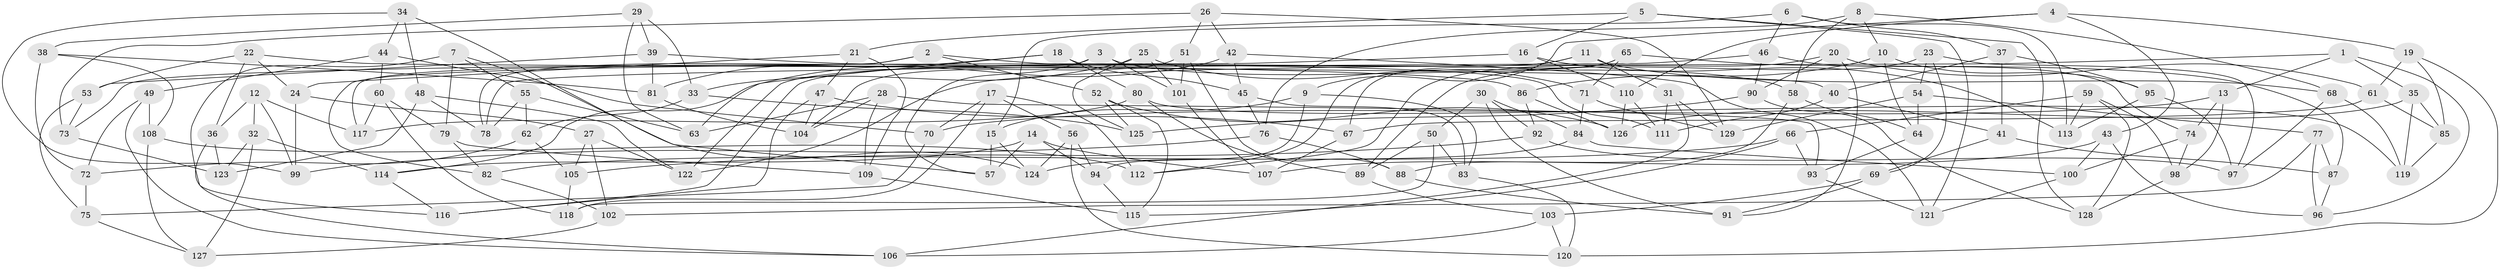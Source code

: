 // coarse degree distribution, {4: 0.3291139240506329, 6: 0.5443037974683544, 5: 0.08860759493670886, 3: 0.0379746835443038}
// Generated by graph-tools (version 1.1) at 2025/42/03/06/25 10:42:25]
// undirected, 129 vertices, 258 edges
graph export_dot {
graph [start="1"]
  node [color=gray90,style=filled];
  1;
  2;
  3;
  4;
  5;
  6;
  7;
  8;
  9;
  10;
  11;
  12;
  13;
  14;
  15;
  16;
  17;
  18;
  19;
  20;
  21;
  22;
  23;
  24;
  25;
  26;
  27;
  28;
  29;
  30;
  31;
  32;
  33;
  34;
  35;
  36;
  37;
  38;
  39;
  40;
  41;
  42;
  43;
  44;
  45;
  46;
  47;
  48;
  49;
  50;
  51;
  52;
  53;
  54;
  55;
  56;
  57;
  58;
  59;
  60;
  61;
  62;
  63;
  64;
  65;
  66;
  67;
  68;
  69;
  70;
  71;
  72;
  73;
  74;
  75;
  76;
  77;
  78;
  79;
  80;
  81;
  82;
  83;
  84;
  85;
  86;
  87;
  88;
  89;
  90;
  91;
  92;
  93;
  94;
  95;
  96;
  97;
  98;
  99;
  100;
  101;
  102;
  103;
  104;
  105;
  106;
  107;
  108;
  109;
  110;
  111;
  112;
  113;
  114;
  115;
  116;
  117;
  118;
  119;
  120;
  121;
  122;
  123;
  124;
  125;
  126;
  127;
  128;
  129;
  1 -- 122;
  1 -- 13;
  1 -- 96;
  1 -- 35;
  2 -- 111;
  2 -- 78;
  2 -- 82;
  2 -- 52;
  3 -- 101;
  3 -- 117;
  3 -- 58;
  3 -- 57;
  4 -- 19;
  4 -- 43;
  4 -- 110;
  4 -- 9;
  5 -- 16;
  5 -- 21;
  5 -- 121;
  5 -- 128;
  6 -- 15;
  6 -- 37;
  6 -- 46;
  6 -- 113;
  7 -- 79;
  7 -- 124;
  7 -- 116;
  7 -- 55;
  8 -- 10;
  8 -- 58;
  8 -- 68;
  8 -- 76;
  9 -- 15;
  9 -- 83;
  9 -- 94;
  10 -- 95;
  10 -- 86;
  10 -- 64;
  11 -- 122;
  11 -- 31;
  11 -- 116;
  11 -- 68;
  12 -- 32;
  12 -- 117;
  12 -- 36;
  12 -- 99;
  13 -- 98;
  13 -- 70;
  13 -- 74;
  14 -- 57;
  14 -- 114;
  14 -- 107;
  14 -- 94;
  15 -- 124;
  15 -- 57;
  16 -- 110;
  16 -- 113;
  16 -- 73;
  17 -- 56;
  17 -- 112;
  17 -- 70;
  17 -- 118;
  18 -- 63;
  18 -- 45;
  18 -- 80;
  18 -- 81;
  19 -- 85;
  19 -- 61;
  19 -- 120;
  20 -- 61;
  20 -- 112;
  20 -- 91;
  20 -- 90;
  21 -- 109;
  21 -- 24;
  21 -- 47;
  22 -- 53;
  22 -- 24;
  22 -- 40;
  22 -- 36;
  23 -- 97;
  23 -- 69;
  23 -- 54;
  23 -- 89;
  24 -- 27;
  24 -- 99;
  25 -- 71;
  25 -- 33;
  25 -- 125;
  25 -- 101;
  26 -- 73;
  26 -- 42;
  26 -- 129;
  26 -- 51;
  27 -- 105;
  27 -- 122;
  27 -- 102;
  28 -- 109;
  28 -- 104;
  28 -- 63;
  28 -- 93;
  29 -- 39;
  29 -- 33;
  29 -- 63;
  29 -- 38;
  30 -- 92;
  30 -- 84;
  30 -- 50;
  30 -- 91;
  31 -- 106;
  31 -- 111;
  31 -- 129;
  32 -- 114;
  32 -- 123;
  32 -- 127;
  33 -- 62;
  33 -- 125;
  34 -- 99;
  34 -- 44;
  34 -- 48;
  34 -- 57;
  35 -- 119;
  35 -- 85;
  35 -- 126;
  36 -- 123;
  36 -- 106;
  37 -- 41;
  37 -- 95;
  37 -- 40;
  38 -- 108;
  38 -- 81;
  38 -- 72;
  39 -- 81;
  39 -- 86;
  39 -- 53;
  40 -- 111;
  40 -- 41;
  41 -- 69;
  41 -- 87;
  42 -- 114;
  42 -- 121;
  42 -- 45;
  43 -- 96;
  43 -- 100;
  43 -- 107;
  44 -- 60;
  44 -- 70;
  44 -- 49;
  45 -- 76;
  45 -- 83;
  46 -- 90;
  46 -- 74;
  46 -- 78;
  47 -- 104;
  47 -- 116;
  47 -- 67;
  48 -- 122;
  48 -- 123;
  48 -- 78;
  49 -- 108;
  49 -- 106;
  49 -- 72;
  50 -- 89;
  50 -- 118;
  50 -- 83;
  51 -- 88;
  51 -- 101;
  51 -- 104;
  52 -- 126;
  52 -- 115;
  52 -- 125;
  53 -- 75;
  53 -- 73;
  54 -- 129;
  54 -- 77;
  54 -- 64;
  55 -- 78;
  55 -- 63;
  55 -- 62;
  56 -- 124;
  56 -- 94;
  56 -- 120;
  58 -- 64;
  58 -- 88;
  59 -- 98;
  59 -- 66;
  59 -- 128;
  59 -- 113;
  60 -- 79;
  60 -- 118;
  60 -- 117;
  61 -- 85;
  61 -- 67;
  62 -- 72;
  62 -- 105;
  64 -- 93;
  65 -- 112;
  65 -- 71;
  65 -- 87;
  65 -- 67;
  66 -- 115;
  66 -- 82;
  66 -- 93;
  67 -- 107;
  68 -- 119;
  68 -- 97;
  69 -- 103;
  69 -- 91;
  70 -- 75;
  71 -- 129;
  71 -- 84;
  72 -- 75;
  73 -- 123;
  74 -- 98;
  74 -- 100;
  75 -- 127;
  76 -- 99;
  76 -- 88;
  77 -- 102;
  77 -- 96;
  77 -- 87;
  79 -- 82;
  79 -- 109;
  80 -- 119;
  80 -- 89;
  80 -- 117;
  81 -- 104;
  82 -- 102;
  83 -- 120;
  84 -- 100;
  84 -- 124;
  85 -- 119;
  86 -- 92;
  86 -- 126;
  87 -- 96;
  88 -- 91;
  89 -- 103;
  90 -- 125;
  90 -- 128;
  92 -- 97;
  92 -- 105;
  93 -- 121;
  94 -- 115;
  95 -- 113;
  95 -- 97;
  98 -- 128;
  100 -- 121;
  101 -- 107;
  102 -- 127;
  103 -- 106;
  103 -- 120;
  105 -- 118;
  108 -- 127;
  108 -- 112;
  109 -- 115;
  110 -- 111;
  110 -- 126;
  114 -- 116;
}
